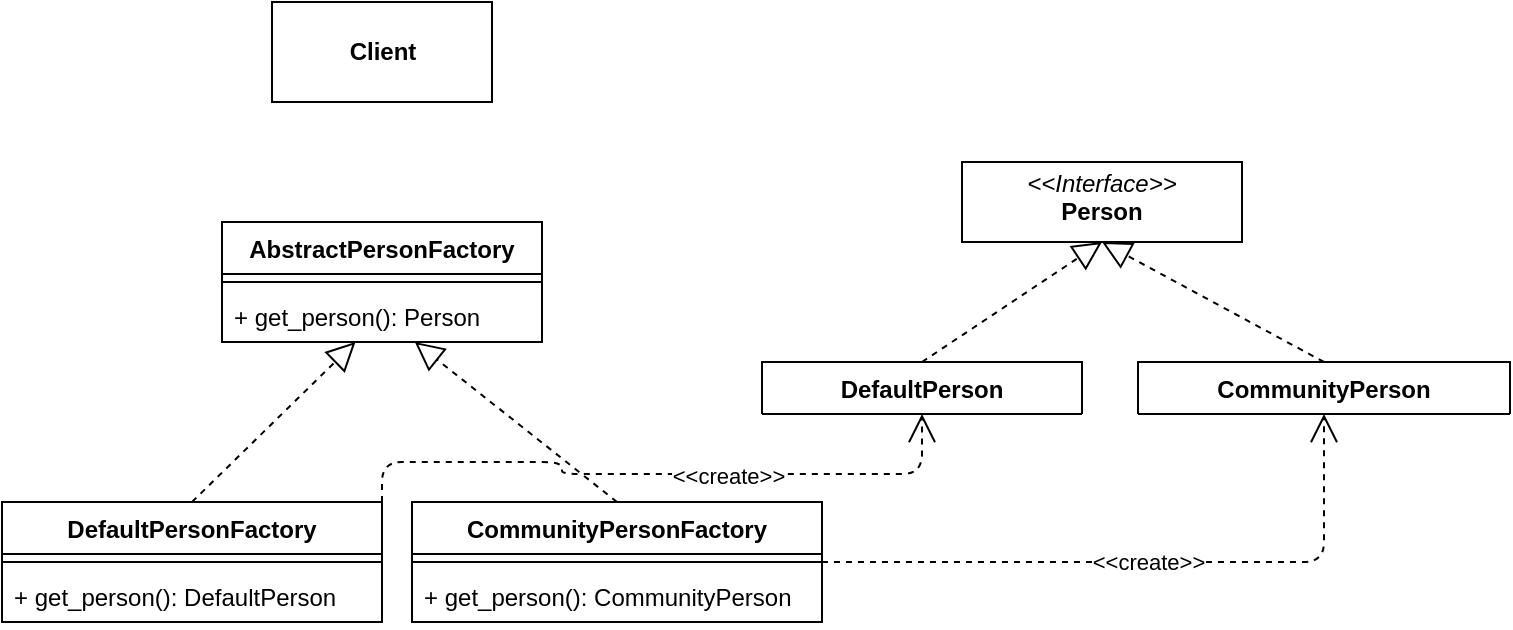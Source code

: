 <mxfile version="13.7.4" type="github">
  <diagram id="U-UMFM8xQa6CMN1V9Xkb" name="Page-1">
    <mxGraphModel dx="1165" dy="896" grid="1" gridSize="10" guides="1" tooltips="1" connect="1" arrows="1" fold="1" page="1" pageScale="1" pageWidth="827" pageHeight="1169" math="0" shadow="0">
      <root>
        <mxCell id="0" />
        <mxCell id="1" parent="0" />
        <mxCell id="9oP3EUxY319xITVeBVMY-7" value="&lt;p style=&quot;margin: 0px ; margin-top: 4px ; text-align: center&quot;&gt;&lt;i&gt;&amp;lt;&amp;lt;Interface&amp;gt;&amp;gt;&lt;/i&gt;&lt;br&gt;&lt;b&gt;Person&lt;/b&gt;&lt;/p&gt;&lt;p style=&quot;margin: 0px ; margin-left: 4px&quot;&gt;&lt;br&gt;&lt;/p&gt;" style="verticalAlign=top;align=left;overflow=fill;fontSize=12;fontFamily=Helvetica;html=1;" parent="1" vertex="1">
          <mxGeometry x="520" y="280" width="140" height="40" as="geometry" />
        </mxCell>
        <mxCell id="9oP3EUxY319xITVeBVMY-16" value="" style="endArrow=block;dashed=1;endFill=0;endSize=12;html=1;exitX=0.5;exitY=0;exitDx=0;exitDy=0;entryX=0.5;entryY=1;entryDx=0;entryDy=0;" parent="1" source="9oP3EUxY319xITVeBVMY-1" target="9oP3EUxY319xITVeBVMY-7" edge="1">
          <mxGeometry width="160" relative="1" as="geometry">
            <mxPoint x="550" y="340" as="sourcePoint" />
            <mxPoint x="692.5" y="320" as="targetPoint" />
          </mxGeometry>
        </mxCell>
        <mxCell id="9oP3EUxY319xITVeBVMY-17" value="" style="endArrow=block;dashed=1;endFill=0;endSize=12;html=1;exitX=0.5;exitY=0;exitDx=0;exitDy=0;entryX=0.5;entryY=1;entryDx=0;entryDy=0;" parent="1" source="9oP3EUxY319xITVeBVMY-8" target="9oP3EUxY319xITVeBVMY-7" edge="1">
          <mxGeometry width="160" relative="1" as="geometry">
            <mxPoint x="580" y="430" as="sourcePoint" />
            <mxPoint x="755" y="320" as="targetPoint" />
          </mxGeometry>
        </mxCell>
        <mxCell id="9oP3EUxY319xITVeBVMY-8" value="CommunityPerson" style="swimlane;fontStyle=1;align=center;verticalAlign=top;childLayout=stackLayout;horizontal=1;startSize=26;horizontalStack=0;resizeParent=1;resizeParentMax=0;resizeLast=0;collapsible=1;marginBottom=0;" parent="1" vertex="1" collapsed="1">
          <mxGeometry x="608" y="380" width="186" height="26" as="geometry">
            <mxRectangle x="360" y="230" width="160" height="86" as="alternateBounds" />
          </mxGeometry>
        </mxCell>
        <mxCell id="9oP3EUxY319xITVeBVMY-9" value="+ community_position: float" style="text;strokeColor=none;fillColor=none;align=left;verticalAlign=top;spacingLeft=4;spacingRight=4;overflow=hidden;rotatable=0;points=[[0,0.5],[1,0.5]];portConstraint=eastwest;" parent="9oP3EUxY319xITVeBVMY-8" vertex="1">
          <mxGeometry y="26" width="186" height="26" as="geometry" />
        </mxCell>
        <mxCell id="9oP3EUxY319xITVeBVMY-10" value="" style="line;strokeWidth=1;fillColor=none;align=left;verticalAlign=middle;spacingTop=-1;spacingLeft=3;spacingRight=3;rotatable=0;labelPosition=right;points=[];portConstraint=eastwest;" parent="9oP3EUxY319xITVeBVMY-8" vertex="1">
          <mxGeometry y="52" width="186" height="8" as="geometry" />
        </mxCell>
        <mxCell id="9oP3EUxY319xITVeBVMY-11" value="+ day_actions()" style="text;strokeColor=none;fillColor=none;align=left;verticalAlign=top;spacingLeft=4;spacingRight=4;overflow=hidden;rotatable=0;points=[[0,0.5],[1,0.5]];portConstraint=eastwest;" parent="9oP3EUxY319xITVeBVMY-8" vertex="1">
          <mxGeometry y="60" width="186" height="26" as="geometry" />
        </mxCell>
        <mxCell id="9oP3EUxY319xITVeBVMY-1" value="DefaultPerson" style="swimlane;fontStyle=1;align=center;verticalAlign=top;childLayout=stackLayout;horizontal=1;startSize=26;horizontalStack=0;resizeParent=1;resizeParentMax=0;resizeLast=0;collapsible=1;marginBottom=0;" parent="1" vertex="1" collapsed="1">
          <mxGeometry x="420" y="380" width="160" height="26" as="geometry">
            <mxRectangle x="90" y="360" width="160" height="86" as="alternateBounds" />
          </mxGeometry>
        </mxCell>
        <mxCell id="9oP3EUxY319xITVeBVMY-2" value="+ field: type" style="text;strokeColor=none;fillColor=none;align=left;verticalAlign=top;spacingLeft=4;spacingRight=4;overflow=hidden;rotatable=0;points=[[0,0.5],[1,0.5]];portConstraint=eastwest;" parent="9oP3EUxY319xITVeBVMY-1" vertex="1">
          <mxGeometry y="26" width="160" height="26" as="geometry" />
        </mxCell>
        <mxCell id="9oP3EUxY319xITVeBVMY-3" value="" style="line;strokeWidth=1;fillColor=none;align=left;verticalAlign=middle;spacingTop=-1;spacingLeft=3;spacingRight=3;rotatable=0;labelPosition=right;points=[];portConstraint=eastwest;" parent="9oP3EUxY319xITVeBVMY-1" vertex="1">
          <mxGeometry y="52" width="160" height="8" as="geometry" />
        </mxCell>
        <mxCell id="9oP3EUxY319xITVeBVMY-4" value="+ method(type): type" style="text;strokeColor=none;fillColor=none;align=left;verticalAlign=top;spacingLeft=4;spacingRight=4;overflow=hidden;rotatable=0;points=[[0,0.5],[1,0.5]];portConstraint=eastwest;" parent="9oP3EUxY319xITVeBVMY-1" vertex="1">
          <mxGeometry y="60" width="160" height="26" as="geometry" />
        </mxCell>
        <mxCell id="rNYq1Epg59c23zaHwTVe-3" value="&lt;b&gt;Client&lt;/b&gt;" style="html=1;" vertex="1" parent="1">
          <mxGeometry x="175" y="200" width="110" height="50" as="geometry" />
        </mxCell>
        <mxCell id="rNYq1Epg59c23zaHwTVe-13" value="" style="endArrow=block;dashed=1;endFill=0;endSize=12;html=1;exitX=0.5;exitY=0;exitDx=0;exitDy=0;" edge="1" parent="1" source="rNYq1Epg59c23zaHwTVe-8" target="rNYq1Epg59c23zaHwTVe-7">
          <mxGeometry width="160" relative="1" as="geometry">
            <mxPoint x="100" y="420" as="sourcePoint" />
            <mxPoint x="230" y="380" as="targetPoint" />
          </mxGeometry>
        </mxCell>
        <mxCell id="rNYq1Epg59c23zaHwTVe-4" value="AbstractPersonFactory" style="swimlane;fontStyle=1;align=center;verticalAlign=top;childLayout=stackLayout;horizontal=1;startSize=26;horizontalStack=0;resizeParent=1;resizeParentMax=0;resizeLast=0;collapsible=1;marginBottom=0;" vertex="1" parent="1">
          <mxGeometry x="150" y="310" width="160" height="60" as="geometry" />
        </mxCell>
        <mxCell id="rNYq1Epg59c23zaHwTVe-6" value="" style="line;strokeWidth=1;fillColor=none;align=left;verticalAlign=middle;spacingTop=-1;spacingLeft=3;spacingRight=3;rotatable=0;labelPosition=right;points=[];portConstraint=eastwest;" vertex="1" parent="rNYq1Epg59c23zaHwTVe-4">
          <mxGeometry y="26" width="160" height="8" as="geometry" />
        </mxCell>
        <mxCell id="rNYq1Epg59c23zaHwTVe-7" value="+ get_person(): Person" style="text;strokeColor=none;fillColor=none;align=left;verticalAlign=top;spacingLeft=4;spacingRight=4;overflow=hidden;rotatable=0;points=[[0,0.5],[1,0.5]];portConstraint=eastwest;" vertex="1" parent="rNYq1Epg59c23zaHwTVe-4">
          <mxGeometry y="34" width="160" height="26" as="geometry" />
        </mxCell>
        <mxCell id="rNYq1Epg59c23zaHwTVe-18" value="" style="endArrow=block;dashed=1;endFill=0;endSize=12;html=1;exitX=0.5;exitY=0;exitDx=0;exitDy=0;" edge="1" parent="1" source="rNYq1Epg59c23zaHwTVe-14" target="rNYq1Epg59c23zaHwTVe-7">
          <mxGeometry width="160" relative="1" as="geometry">
            <mxPoint x="185" y="460" as="sourcePoint" />
            <mxPoint x="232.312" y="380" as="targetPoint" />
          </mxGeometry>
        </mxCell>
        <mxCell id="rNYq1Epg59c23zaHwTVe-14" value="CommunityPersonFactory" style="swimlane;fontStyle=1;align=center;verticalAlign=top;childLayout=stackLayout;horizontal=1;startSize=26;horizontalStack=0;resizeParent=1;resizeParentMax=0;resizeLast=0;collapsible=1;marginBottom=0;" vertex="1" parent="1">
          <mxGeometry x="245" y="450" width="205" height="60" as="geometry" />
        </mxCell>
        <mxCell id="rNYq1Epg59c23zaHwTVe-15" value="" style="line;strokeWidth=1;fillColor=none;align=left;verticalAlign=middle;spacingTop=-1;spacingLeft=3;spacingRight=3;rotatable=0;labelPosition=right;points=[];portConstraint=eastwest;" vertex="1" parent="rNYq1Epg59c23zaHwTVe-14">
          <mxGeometry y="26" width="205" height="8" as="geometry" />
        </mxCell>
        <mxCell id="rNYq1Epg59c23zaHwTVe-16" value="+ get_person(): CommunityPerson" style="text;strokeColor=none;fillColor=none;align=left;verticalAlign=top;spacingLeft=4;spacingRight=4;overflow=hidden;rotatable=0;points=[[0,0.5],[1,0.5]];portConstraint=eastwest;" vertex="1" parent="rNYq1Epg59c23zaHwTVe-14">
          <mxGeometry y="34" width="205" height="26" as="geometry" />
        </mxCell>
        <mxCell id="rNYq1Epg59c23zaHwTVe-21" style="edgeStyle=orthogonalEdgeStyle;rounded=1;orthogonalLoop=1;jettySize=auto;html=1;exitX=1;exitY=0;exitDx=0;exitDy=0;entryX=0.5;entryY=1;entryDx=0;entryDy=0;dashed=1;endArrow=open;endSize=12;" edge="1" parent="1" source="rNYq1Epg59c23zaHwTVe-8" target="9oP3EUxY319xITVeBVMY-1">
          <mxGeometry relative="1" as="geometry">
            <mxPoint x="460" y="420" as="targetPoint" />
          </mxGeometry>
        </mxCell>
        <mxCell id="rNYq1Epg59c23zaHwTVe-22" value="&amp;lt;&amp;lt;create&amp;gt;&amp;gt;" style="edgeLabel;html=1;align=center;verticalAlign=middle;resizable=0;points=[];" vertex="1" connectable="0" parent="rNYq1Epg59c23zaHwTVe-21">
          <mxGeometry x="0.221" y="-1" relative="1" as="geometry">
            <mxPoint as="offset" />
          </mxGeometry>
        </mxCell>
        <mxCell id="rNYq1Epg59c23zaHwTVe-8" value="DefaultPersonFactory" style="swimlane;fontStyle=1;align=center;verticalAlign=top;childLayout=stackLayout;horizontal=1;startSize=26;horizontalStack=0;resizeParent=1;resizeParentMax=0;resizeLast=0;collapsible=1;marginBottom=0;" vertex="1" parent="1">
          <mxGeometry x="40" y="450" width="190" height="60" as="geometry" />
        </mxCell>
        <mxCell id="rNYq1Epg59c23zaHwTVe-10" value="" style="line;strokeWidth=1;fillColor=none;align=left;verticalAlign=middle;spacingTop=-1;spacingLeft=3;spacingRight=3;rotatable=0;labelPosition=right;points=[];portConstraint=eastwest;" vertex="1" parent="rNYq1Epg59c23zaHwTVe-8">
          <mxGeometry y="26" width="190" height="8" as="geometry" />
        </mxCell>
        <mxCell id="rNYq1Epg59c23zaHwTVe-11" value="+ get_person(): DefaultPerson" style="text;strokeColor=none;fillColor=none;align=left;verticalAlign=top;spacingLeft=4;spacingRight=4;overflow=hidden;rotatable=0;points=[[0,0.5],[1,0.5]];portConstraint=eastwest;" vertex="1" parent="rNYq1Epg59c23zaHwTVe-8">
          <mxGeometry y="34" width="190" height="26" as="geometry" />
        </mxCell>
        <mxCell id="rNYq1Epg59c23zaHwTVe-19" value="&amp;lt;&amp;lt;create&amp;gt;&amp;gt;" style="endArrow=open;endSize=12;dashed=1;html=1;entryX=0.5;entryY=1;entryDx=0;entryDy=0;exitX=1;exitY=0.5;exitDx=0;exitDy=0;" edge="1" parent="1" source="rNYq1Epg59c23zaHwTVe-14" target="9oP3EUxY319xITVeBVMY-8">
          <mxGeometry width="160" relative="1" as="geometry">
            <mxPoint x="490" y="510" as="sourcePoint" />
            <mxPoint x="690" y="520" as="targetPoint" />
            <Array as="points">
              <mxPoint x="701" y="480" />
            </Array>
          </mxGeometry>
        </mxCell>
      </root>
    </mxGraphModel>
  </diagram>
</mxfile>
